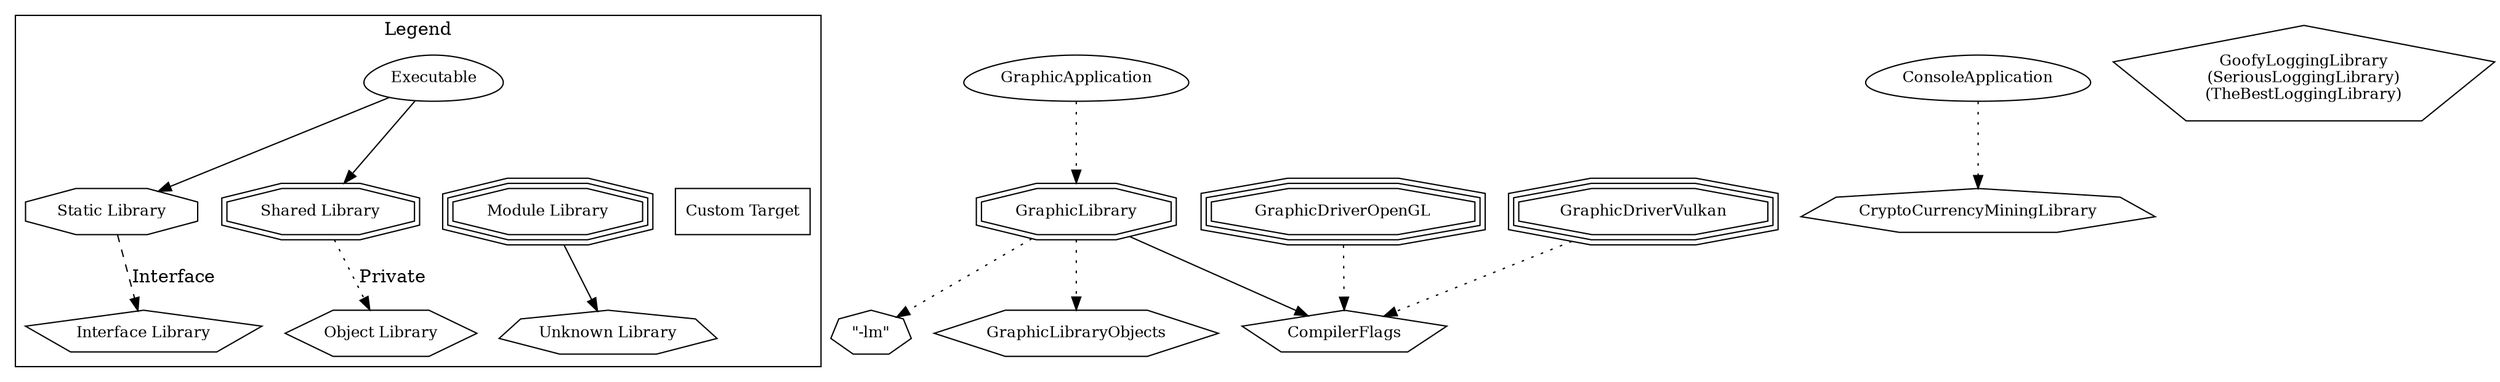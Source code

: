 digraph "GraphvizTestProject" {
node [
  fontsize = "12"
];
subgraph clusterLegend {
  label = "Legend";
  color = black;
  edge [ style = invis ];
  legendNode0 [ label = "Executable", shape = egg ];
  legendNode1 [ label = "Static Library", shape = octagon ];
  legendNode2 [ label = "Shared Library", shape = doubleoctagon ];
  legendNode3 [ label = "Module Library", shape = tripleoctagon ];
  legendNode4 [ label = "Interface Library", shape = pentagon ];
  legendNode5 [ label = "Object Library", shape = hexagon ];
  legendNode6 [ label = "Unknown Library", shape = septagon ];
  legendNode7 [ label = "Custom Target", shape = box ];
  legendNode0 -> legendNode1 [ style = solid ];
  legendNode0 -> legendNode2 [ style = solid ];
  legendNode0 -> legendNode3;
  legendNode1 -> legendNode4 [ label = "Interface", style = dashed ];
  legendNode2 -> legendNode5 [ label = "Private", style = dotted ];
  legendNode3 -> legendNode6 [ style = solid ];
  legendNode0 -> legendNode7;
}
    "node0" [ label = "CompilerFlags", shape = pentagon ];
    "node1" [ label = "ConsoleApplication", shape = egg ];
    "node2" [ label = "GoofyLoggingLibrary\n(SeriousLoggingLibrary)\n(TheBestLoggingLibrary)", shape = pentagon ];
    "node3" [ label = "CryptoCurrencyMiningLibrary", shape = septagon ];
    "node1" -> "node3" [ style = dotted ] // ConsoleApplication -> CryptoCurrencyMiningLibrary
    "node4" [ label = "GraphicApplication", shape = egg ];
    "node5" [ label = "GraphicLibrary", shape = doubleoctagon ];
    "node6" [ label = "\"-lm\"", shape = septagon ];
    "node5" -> "node6" [ style = dotted ] // GraphicLibrary -> "-lm"
    "node5" -> "node0"  // GraphicLibrary -> CompilerFlags
    "node7" [ label = "GraphicLibraryObjects", shape = hexagon ];
    "node5" -> "node7" [ style = dotted ] // GraphicLibrary -> GraphicLibraryObjects
    "node4" -> "node5" [ style = dotted ] // GraphicApplication -> GraphicLibrary
    "node8" [ label = "GraphicDriverOpenGL", shape = tripleoctagon ];
    "node8" -> "node0" [ style = dotted ] // GraphicDriverOpenGL -> CompilerFlags
    "node9" [ label = "GraphicDriverVulkan", shape = tripleoctagon ];
    "node9" -> "node0" [ style = dotted ] // GraphicDriverVulkan -> CompilerFlags
}
